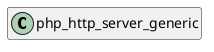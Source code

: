 @startuml
set namespaceSeparator \\
hide members
hide << alias >> circle

class php_http_server_generic
@enduml
